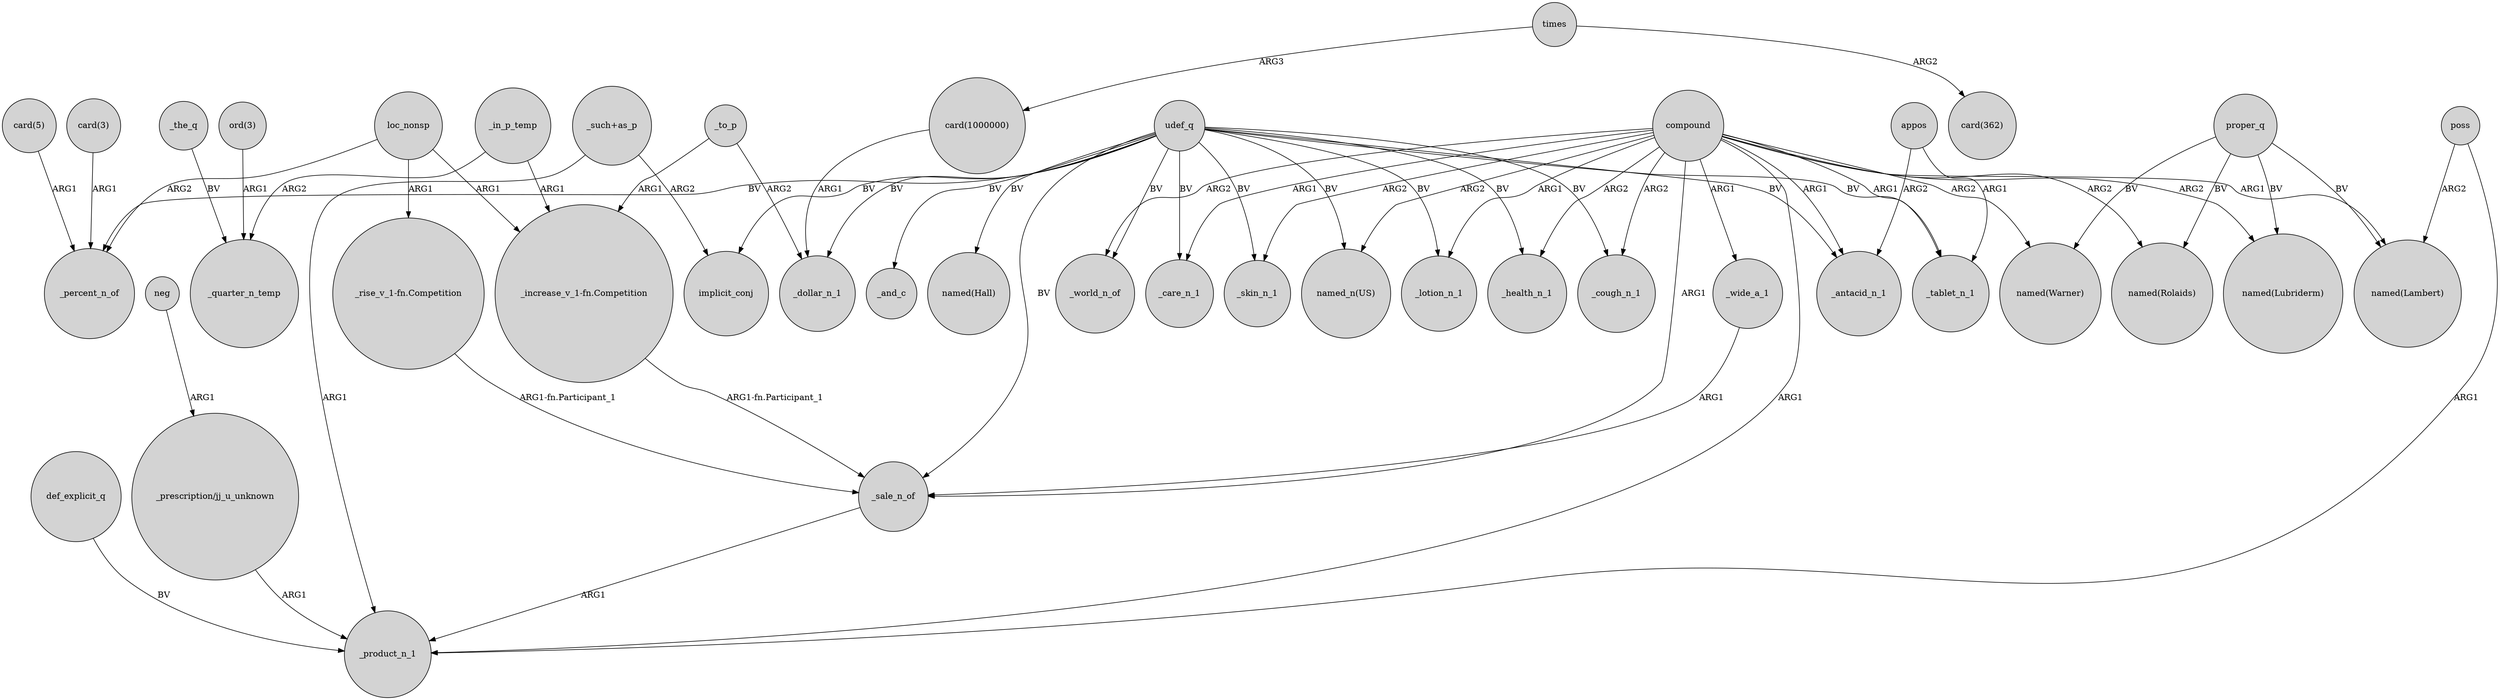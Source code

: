 digraph {
	node [shape=circle style=filled]
	udef_q -> _lotion_n_1 [label=BV]
	udef_q -> _health_n_1 [label=BV]
	def_explicit_q -> _product_n_1 [label=BV]
	compound -> _antacid_n_1 [label=ARG1]
	compound -> _cough_n_1 [label=ARG2]
	_in_p_temp -> _quarter_n_temp [label=ARG2]
	_sale_n_of -> _product_n_1 [label=ARG1]
	loc_nonsp -> "_rise_v_1-fn.Competition" [label=ARG1]
	"ord(3)" -> _quarter_n_temp [label=ARG1]
	udef_q -> _world_n_of [label=BV]
	neg -> "_prescription/jj_u_unknown" [label=ARG1]
	compound -> _wide_a_1 [label=ARG1]
	compound -> _health_n_1 [label=ARG2]
	udef_q -> _tablet_n_1 [label=BV]
	udef_q -> _care_n_1 [label=BV]
	_the_q -> _quarter_n_temp [label=BV]
	"card(3)" -> _percent_n_of [label=ARG1]
	times -> "card(1000000)" [label=ARG3]
	"_such+as_p" -> _product_n_1 [label=ARG1]
	udef_q -> _antacid_n_1 [label=BV]
	udef_q -> _sale_n_of [label=BV]
	_to_p -> _dollar_n_1 [label=ARG2]
	_wide_a_1 -> _sale_n_of [label=ARG1]
	udef_q -> _and_c [label=BV]
	poss -> "named(Lambert)" [label=ARG2]
	"_such+as_p" -> implicit_conj [label=ARG2]
	proper_q -> "named(Rolaids)" [label=BV]
	_to_p -> "_increase_v_1-fn.Competition" [label=ARG1]
	times -> "card(362)" [label=ARG2]
	appos -> _tablet_n_1 [label=ARG1]
	compound -> "named(Lubriderm)" [label=ARG2]
	udef_q -> _cough_n_1 [label=BV]
	compound -> _lotion_n_1 [label=ARG1]
	loc_nonsp -> "_increase_v_1-fn.Competition" [label=ARG1]
	compound -> _care_n_1 [label=ARG1]
	udef_q -> _percent_n_of [label=BV]
	"_rise_v_1-fn.Competition" -> _sale_n_of [label="ARG1-fn.Participant_1"]
	proper_q -> "named(Lambert)" [label=BV]
	udef_q -> _dollar_n_1 [label=BV]
	"card(5)" -> _percent_n_of [label=ARG1]
	compound -> "named(Warner)" [label=ARG2]
	"card(1000000)" -> _dollar_n_1 [label=ARG1]
	_in_p_temp -> "_increase_v_1-fn.Competition" [label=ARG1]
	compound -> "named(Lambert)" [label=ARG1]
	compound -> _tablet_n_1 [label=ARG1]
	appos -> _antacid_n_1 [label=ARG2]
	proper_q -> "named(Warner)" [label=BV]
	proper_q -> "named(Lubriderm)" [label=BV]
	"_prescription/jj_u_unknown" -> _product_n_1 [label=ARG1]
	compound -> _world_n_of [label=ARG2]
	compound -> _skin_n_1 [label=ARG2]
	compound -> "named(Rolaids)" [label=ARG2]
	compound -> _product_n_1 [label=ARG1]
	poss -> _product_n_1 [label=ARG1]
	udef_q -> "named(Hall)" [label=BV]
	"_increase_v_1-fn.Competition" -> _sale_n_of [label="ARG1-fn.Participant_1"]
	compound -> "named_n(US)" [label=ARG2]
	udef_q -> implicit_conj [label=BV]
	udef_q -> "named_n(US)" [label=BV]
	compound -> _sale_n_of [label=ARG1]
	loc_nonsp -> _percent_n_of [label=ARG2]
	udef_q -> _skin_n_1 [label=BV]
}

